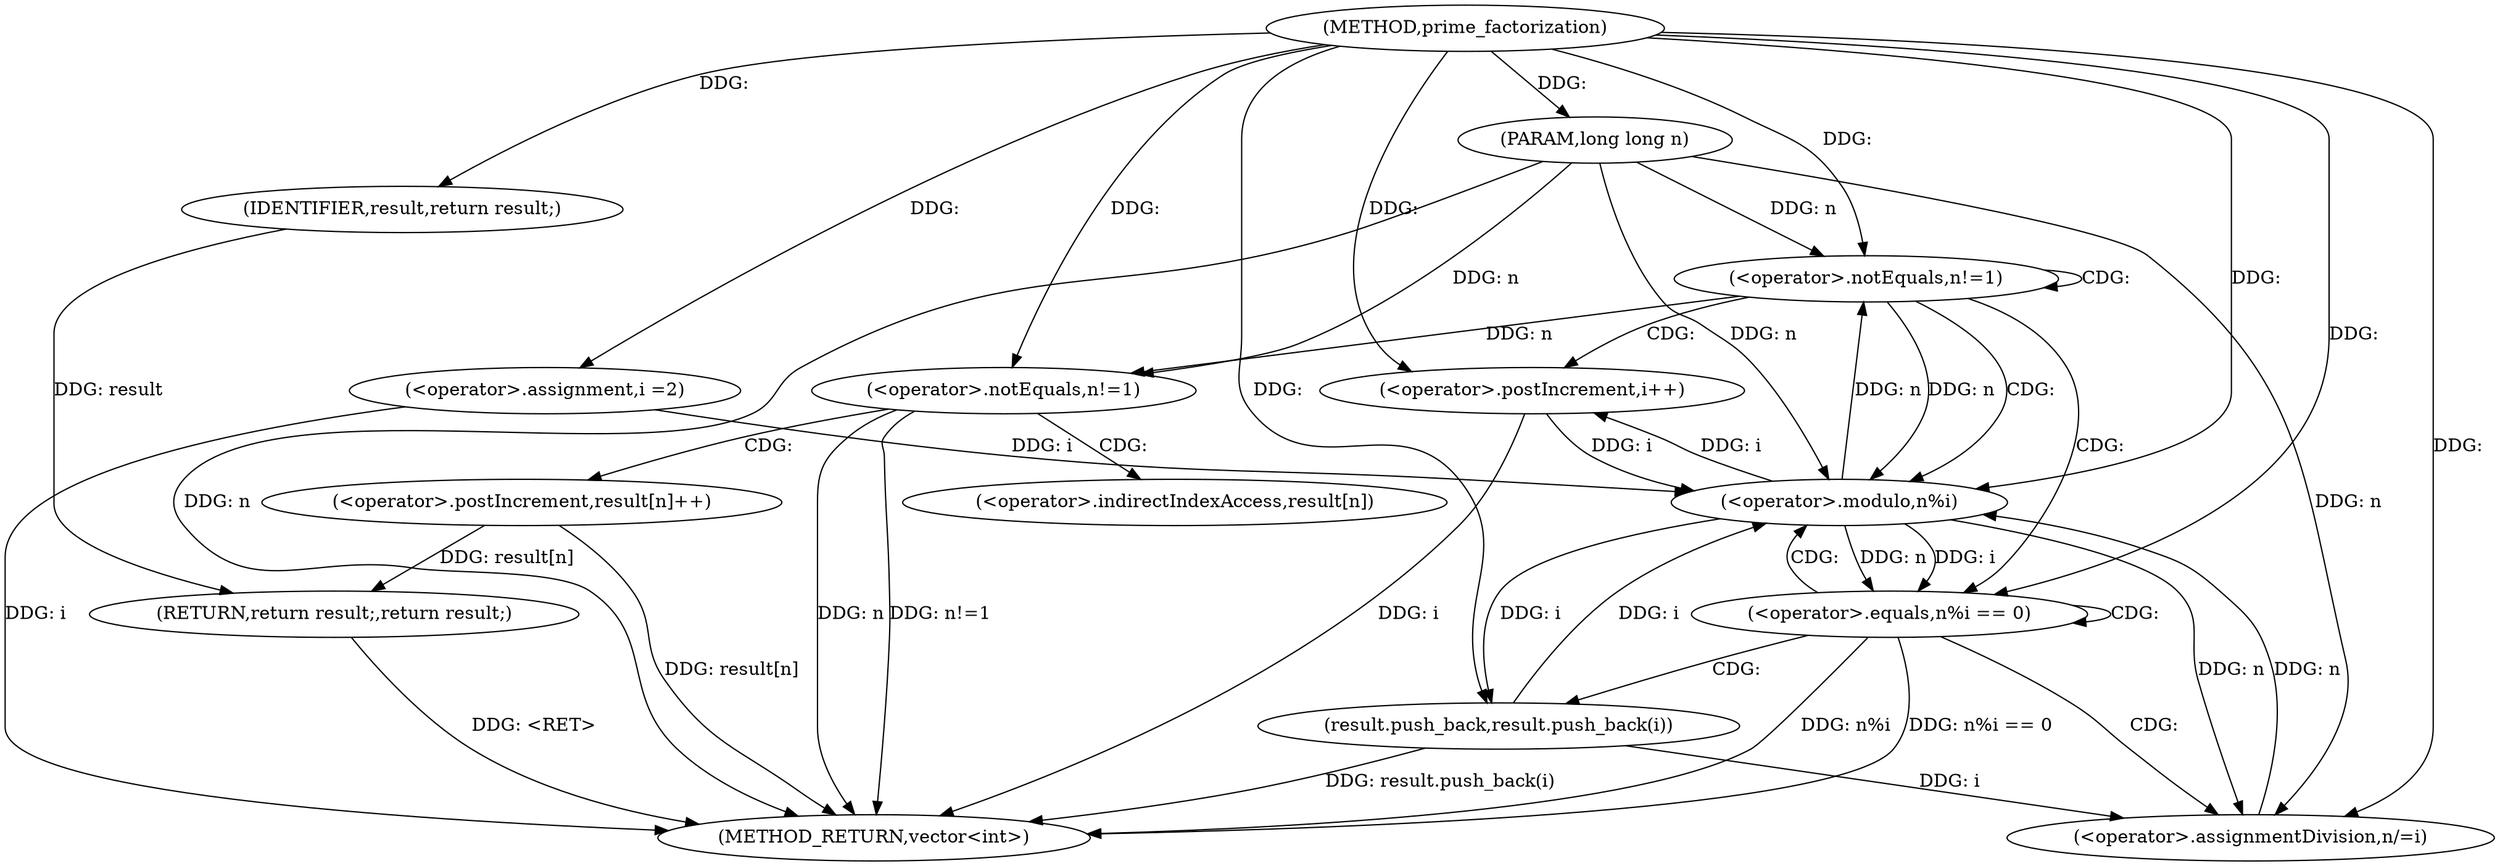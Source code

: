 digraph "prime_factorization" {  
"1000406" [label = "(METHOD,prime_factorization)" ]
"1000444" [label = "(METHOD_RETURN,vector<int>)" ]
"1000407" [label = "(PARAM,long long n)" ]
"1000410" [label = "(<operator>.assignment,i =2)" ]
"1000442" [label = "(RETURN,return result;,return result;)" ]
"1000415" [label = "(<operator>.notEquals,n!=1)" ]
"1000434" [label = "(<operator>.notEquals,n!=1)" ]
"1000443" [label = "(IDENTIFIER,result,return result;)" ]
"1000431" [label = "(<operator>.postIncrement,i++)" ]
"1000438" [label = "(<operator>.postIncrement,result[n]++)" ]
"1000420" [label = "(<operator>.equals,n%i == 0)" ]
"1000426" [label = "(result.push_back,result.push_back(i))" ]
"1000428" [label = "(<operator>.assignmentDivision,n/=i)" ]
"1000421" [label = "(<operator>.modulo,n%i)" ]
"1000439" [label = "(<operator>.indirectIndexAccess,result[n])" ]
  "1000442" -> "1000444"  [ label = "DDG: <RET>"] 
  "1000407" -> "1000444"  [ label = "DDG: n"] 
  "1000410" -> "1000444"  [ label = "DDG: i"] 
  "1000434" -> "1000444"  [ label = "DDG: n"] 
  "1000434" -> "1000444"  [ label = "DDG: n!=1"] 
  "1000438" -> "1000444"  [ label = "DDG: result[n]"] 
  "1000420" -> "1000444"  [ label = "DDG: n%i"] 
  "1000420" -> "1000444"  [ label = "DDG: n%i == 0"] 
  "1000431" -> "1000444"  [ label = "DDG: i"] 
  "1000426" -> "1000444"  [ label = "DDG: result.push_back(i)"] 
  "1000406" -> "1000407"  [ label = "DDG: "] 
  "1000406" -> "1000410"  [ label = "DDG: "] 
  "1000443" -> "1000442"  [ label = "DDG: result"] 
  "1000438" -> "1000442"  [ label = "DDG: result[n]"] 
  "1000406" -> "1000443"  [ label = "DDG: "] 
  "1000421" -> "1000415"  [ label = "DDG: n"] 
  "1000407" -> "1000415"  [ label = "DDG: n"] 
  "1000406" -> "1000415"  [ label = "DDG: "] 
  "1000415" -> "1000434"  [ label = "DDG: n"] 
  "1000407" -> "1000434"  [ label = "DDG: n"] 
  "1000406" -> "1000434"  [ label = "DDG: "] 
  "1000421" -> "1000431"  [ label = "DDG: i"] 
  "1000406" -> "1000431"  [ label = "DDG: "] 
  "1000421" -> "1000420"  [ label = "DDG: i"] 
  "1000421" -> "1000420"  [ label = "DDG: n"] 
  "1000406" -> "1000420"  [ label = "DDG: "] 
  "1000426" -> "1000428"  [ label = "DDG: i"] 
  "1000406" -> "1000428"  [ label = "DDG: "] 
  "1000415" -> "1000421"  [ label = "DDG: n"] 
  "1000428" -> "1000421"  [ label = "DDG: n"] 
  "1000407" -> "1000421"  [ label = "DDG: n"] 
  "1000406" -> "1000421"  [ label = "DDG: "] 
  "1000410" -> "1000421"  [ label = "DDG: i"] 
  "1000431" -> "1000421"  [ label = "DDG: i"] 
  "1000426" -> "1000421"  [ label = "DDG: i"] 
  "1000421" -> "1000426"  [ label = "DDG: i"] 
  "1000406" -> "1000426"  [ label = "DDG: "] 
  "1000421" -> "1000428"  [ label = "DDG: n"] 
  "1000407" -> "1000428"  [ label = "DDG: n"] 
  "1000415" -> "1000431"  [ label = "CDG: "] 
  "1000415" -> "1000415"  [ label = "CDG: "] 
  "1000415" -> "1000420"  [ label = "CDG: "] 
  "1000415" -> "1000421"  [ label = "CDG: "] 
  "1000434" -> "1000438"  [ label = "CDG: "] 
  "1000434" -> "1000439"  [ label = "CDG: "] 
  "1000420" -> "1000420"  [ label = "CDG: "] 
  "1000420" -> "1000428"  [ label = "CDG: "] 
  "1000420" -> "1000426"  [ label = "CDG: "] 
  "1000420" -> "1000421"  [ label = "CDG: "] 
}
